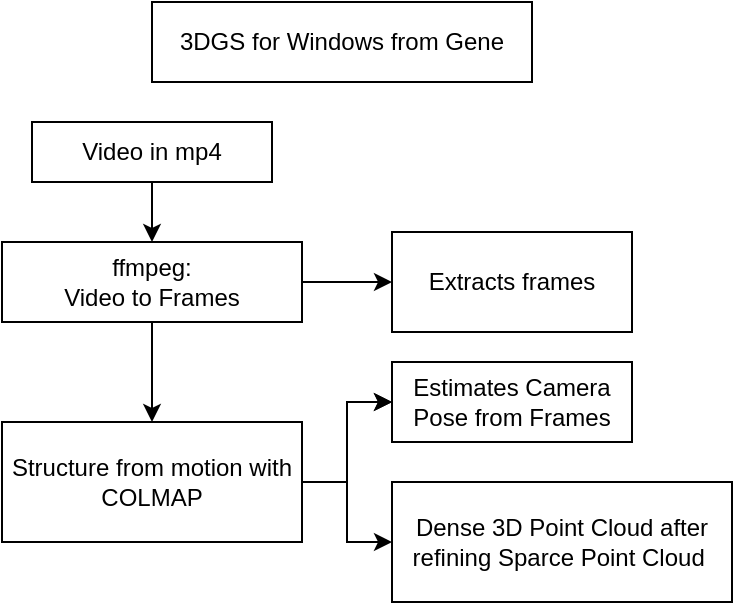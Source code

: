<mxfile version="27.1.6">
  <diagram name="Page-1" id="MI6X1zmfZMaOIha0aocF">
    <mxGraphModel dx="1188" dy="648" grid="1" gridSize="10" guides="1" tooltips="1" connect="1" arrows="1" fold="1" page="1" pageScale="1" pageWidth="850" pageHeight="1100" math="0" shadow="0">
      <root>
        <mxCell id="0" />
        <mxCell id="1" parent="0" />
        <mxCell id="yuGMsMESG8WVv5Zoxk4M-6" value="" style="edgeStyle=orthogonalEdgeStyle;rounded=0;orthogonalLoop=1;jettySize=auto;html=1;" edge="1" parent="1" source="yuGMsMESG8WVv5Zoxk4M-1" target="yuGMsMESG8WVv5Zoxk4M-5">
          <mxGeometry relative="1" as="geometry" />
        </mxCell>
        <mxCell id="yuGMsMESG8WVv5Zoxk4M-18" value="" style="edgeStyle=orthogonalEdgeStyle;rounded=0;orthogonalLoop=1;jettySize=auto;html=1;" edge="1" parent="1" source="yuGMsMESG8WVv5Zoxk4M-1">
          <mxGeometry relative="1" as="geometry">
            <mxPoint x="250" y="150" as="targetPoint" />
          </mxGeometry>
        </mxCell>
        <mxCell id="yuGMsMESG8WVv5Zoxk4M-1" value="ffmpeg: &lt;br&gt;Video to Frames" style="rounded=0;whiteSpace=wrap;html=1;" vertex="1" parent="1">
          <mxGeometry x="55" y="130" width="150" height="40" as="geometry" />
        </mxCell>
        <mxCell id="yuGMsMESG8WVv5Zoxk4M-3" value="&lt;span style=&quot;text-wrap-mode: nowrap;&quot;&gt;3DGS for Windows from Gene&lt;/span&gt;" style="rounded=0;whiteSpace=wrap;html=1;" vertex="1" parent="1">
          <mxGeometry x="130" y="10" width="190" height="40" as="geometry" />
        </mxCell>
        <mxCell id="yuGMsMESG8WVv5Zoxk4M-11" value="" style="edgeStyle=orthogonalEdgeStyle;rounded=0;orthogonalLoop=1;jettySize=auto;html=1;" edge="1" parent="1" source="yuGMsMESG8WVv5Zoxk4M-5" target="yuGMsMESG8WVv5Zoxk4M-10">
          <mxGeometry relative="1" as="geometry" />
        </mxCell>
        <mxCell id="yuGMsMESG8WVv5Zoxk4M-12" value="" style="edgeStyle=orthogonalEdgeStyle;rounded=0;orthogonalLoop=1;jettySize=auto;html=1;" edge="1" parent="1" source="yuGMsMESG8WVv5Zoxk4M-5" target="yuGMsMESG8WVv5Zoxk4M-10">
          <mxGeometry relative="1" as="geometry" />
        </mxCell>
        <mxCell id="yuGMsMESG8WVv5Zoxk4M-15" style="edgeStyle=orthogonalEdgeStyle;rounded=0;orthogonalLoop=1;jettySize=auto;html=1;entryX=0;entryY=0.5;entryDx=0;entryDy=0;" edge="1" parent="1" source="yuGMsMESG8WVv5Zoxk4M-5" target="yuGMsMESG8WVv5Zoxk4M-14">
          <mxGeometry relative="1" as="geometry" />
        </mxCell>
        <mxCell id="yuGMsMESG8WVv5Zoxk4M-5" value="Structure from motion with COLMAP" style="whiteSpace=wrap;html=1;rounded=0;" vertex="1" parent="1">
          <mxGeometry x="55" y="220" width="150" height="60" as="geometry" />
        </mxCell>
        <mxCell id="yuGMsMESG8WVv5Zoxk4M-10" value="Estimates Camera Pose from Frames" style="whiteSpace=wrap;html=1;rounded=0;" vertex="1" parent="1">
          <mxGeometry x="250" y="190" width="120" height="40" as="geometry" />
        </mxCell>
        <mxCell id="yuGMsMESG8WVv5Zoxk4M-14" value="Dense 3D Point Cloud after refining Sparce Point Cloud&amp;nbsp;" style="whiteSpace=wrap;html=1;rounded=0;" vertex="1" parent="1">
          <mxGeometry x="250" y="250" width="170" height="60" as="geometry" />
        </mxCell>
        <mxCell id="yuGMsMESG8WVv5Zoxk4M-17" value="" style="edgeStyle=orthogonalEdgeStyle;rounded=0;orthogonalLoop=1;jettySize=auto;html=1;entryX=0.5;entryY=0;entryDx=0;entryDy=0;" edge="1" parent="1" source="yuGMsMESG8WVv5Zoxk4M-16" target="yuGMsMESG8WVv5Zoxk4M-1">
          <mxGeometry relative="1" as="geometry" />
        </mxCell>
        <mxCell id="yuGMsMESG8WVv5Zoxk4M-16" value="&lt;span style=&quot;text-wrap-mode: nowrap;&quot;&gt;Video in mp4&lt;/span&gt;" style="rounded=0;whiteSpace=wrap;html=1;" vertex="1" parent="1">
          <mxGeometry x="70" y="70" width="120" height="30" as="geometry" />
        </mxCell>
        <mxCell id="yuGMsMESG8WVv5Zoxk4M-19" value="Extracts frames" style="whiteSpace=wrap;html=1;rounded=0;" vertex="1" parent="1">
          <mxGeometry x="250" y="125" width="120" height="50" as="geometry" />
        </mxCell>
      </root>
    </mxGraphModel>
  </diagram>
</mxfile>
